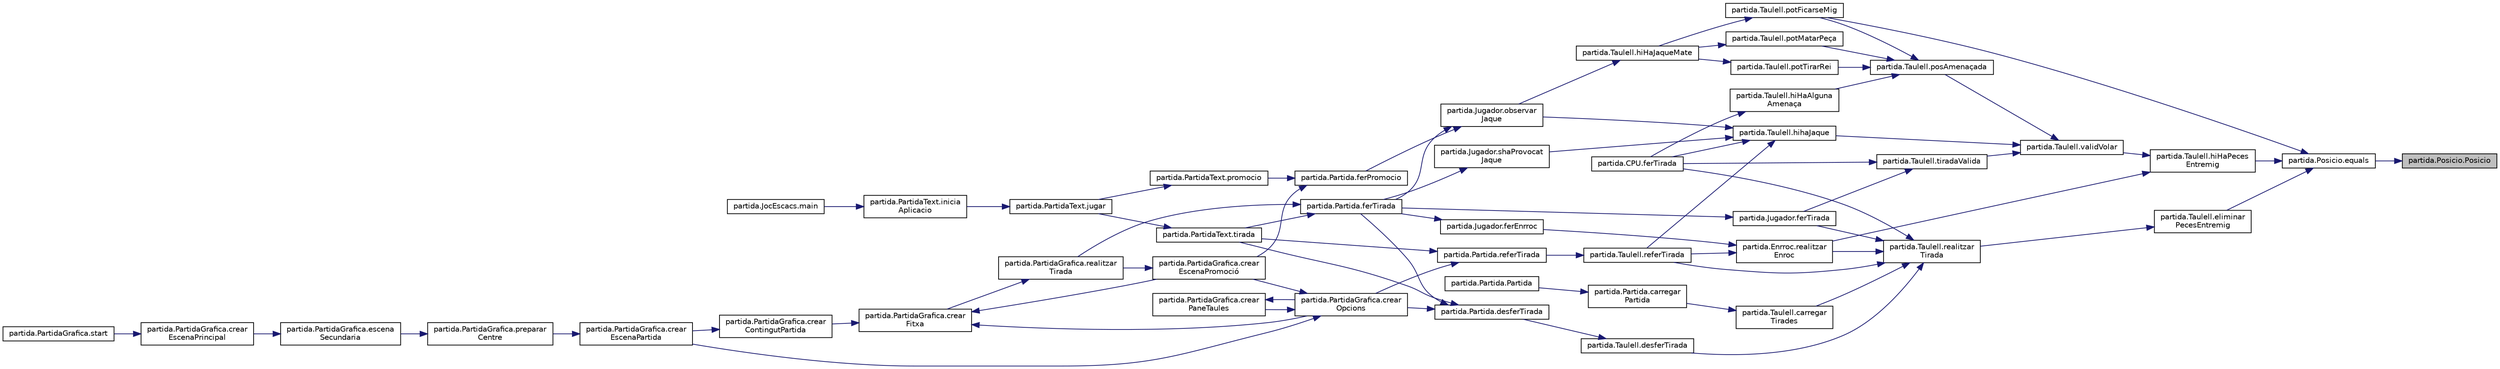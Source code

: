 digraph "partida.Posicio.Posicio"
{
 // LATEX_PDF_SIZE
  edge [fontname="Helvetica",fontsize="10",labelfontname="Helvetica",labelfontsize="10"];
  node [fontname="Helvetica",fontsize="10",shape=record];
  rankdir="RL";
  Node1 [label="partida.Posicio.Posicio",height=0.2,width=0.4,color="black", fillcolor="grey75", style="filled", fontcolor="black",tooltip="Genera una Posicó"];
  Node1 -> Node2 [dir="back",color="midnightblue",fontsize="10",style="solid"];
  Node2 [label="partida.Posicio.equals",height=0.2,width=0.4,color="black", fillcolor="white", style="filled",URL="$classpartida_1_1_posicio.html#aa01891d16f82607364885f2a26c8a41e",tooltip="Comparació de dues Posicions."];
  Node2 -> Node3 [dir="back",color="midnightblue",fontsize="10",style="solid"];
  Node3 [label="partida.Taulell.eliminar\lPecesEntremig",height=0.2,width=0.4,color="black", fillcolor="white", style="filled",URL="$classpartida_1_1_taulell.html#a9d656cbe63061fc7f477f31cfde9def3",tooltip="Comprova si hi ha peces entremig de la tirada i si n'hi ha les mata."];
  Node3 -> Node4 [dir="back",color="midnightblue",fontsize="10",style="solid"];
  Node4 [label="partida.Taulell.realitzar\lTirada",height=0.2,width=0.4,color="black", fillcolor="white", style="filled",URL="$classpartida_1_1_taulell.html#a09ac50dfdb6fefaf8accdcb61fe0e3cc",tooltip="Realitza la tirada t al taulell. Retorna un enter que s'incrementara si es maten peces enemigues."];
  Node4 -> Node5 [dir="back",color="midnightblue",fontsize="10",style="solid"];
  Node5 [label="partida.Taulell.carregar\lTirades",height=0.2,width=0.4,color="black", fillcolor="white", style="filled",URL="$classpartida_1_1_taulell.html#a3bc601f4d7f92cee6d09926e05c01c99",tooltip="Carrega les tirades realitzades en una partida anterior."];
  Node5 -> Node6 [dir="back",color="midnightblue",fontsize="10",style="solid"];
  Node6 [label="partida.Partida.carregar\lPartida",height=0.2,width=0.4,color="black", fillcolor="white", style="filled",URL="$classpartida_1_1_partida.html#a7e810e3152667dade3a39632a497e191",tooltip="Agafa les tirades que s'ha de fer del historia i les passa al taulell per a que es puguin realitzar."];
  Node6 -> Node7 [dir="back",color="midnightblue",fontsize="10",style="solid"];
  Node7 [label="partida.Partida.Partida",height=0.2,width=0.4,color="black", fillcolor="white", style="filled",URL="$classpartida_1_1_partida.html#a7c0cbdc23a559384ae5d21a08e4892ad",tooltip="Genera una partida carregada."];
  Node4 -> Node8 [dir="back",color="midnightblue",fontsize="10",style="solid"];
  Node8 [label="partida.Taulell.desferTirada",height=0.2,width=0.4,color="black", fillcolor="white", style="filled",URL="$classpartida_1_1_taulell.html#a48a9253f10ef386042de713c540c842d",tooltip="desfa la tirada que li entren"];
  Node8 -> Node9 [dir="back",color="midnightblue",fontsize="10",style="solid"];
  Node9 [label="partida.Partida.desferTirada",height=0.2,width=0.4,color="black", fillcolor="white", style="filled",URL="$classpartida_1_1_partida.html#a13f42a2dd7e8619b7d0fef296b587458",tooltip="Desfem l'última tirada."];
  Node9 -> Node10 [dir="back",color="midnightblue",fontsize="10",style="solid"];
  Node10 [label="partida.PartidaGrafica.crear\lOpcions",height=0.2,width=0.4,color="black", fillcolor="white", style="filled",URL="$classpartida_1_1_partida_grafica.html#adba25a1c270fb61aadd0c60b50569e0c",tooltip="Crea les opcions que es podran fer durant la partida."];
  Node10 -> Node11 [dir="back",color="midnightblue",fontsize="10",style="solid"];
  Node11 [label="partida.PartidaGrafica.crear\lEscenaPartida",height=0.2,width=0.4,color="black", fillcolor="white", style="filled",URL="$classpartida_1_1_partida_grafica.html#a3b11d63e2d592d926ef4ca45a4148dc7",tooltip="Crea l'escena partida."];
  Node11 -> Node12 [dir="back",color="midnightblue",fontsize="10",style="solid"];
  Node12 [label="partida.PartidaGrafica.preparar\lCentre",height=0.2,width=0.4,color="black", fillcolor="white", style="filled",URL="$classpartida_1_1_partida_grafica.html#a24051d5d02bee4cb623a58dd021c066e",tooltip="Es prepara el centre per l'escena secundaria."];
  Node12 -> Node13 [dir="back",color="midnightblue",fontsize="10",style="solid"];
  Node13 [label="partida.PartidaGrafica.escena\lSecundaria",height=0.2,width=0.4,color="black", fillcolor="white", style="filled",URL="$classpartida_1_1_partida_grafica.html#a32e9bb5299be820aef87ea3f58fda6bd",tooltip="Crea l'escena secundaria."];
  Node13 -> Node14 [dir="back",color="midnightblue",fontsize="10",style="solid"];
  Node14 [label="partida.PartidaGrafica.crear\lEscenaPrincipal",height=0.2,width=0.4,color="black", fillcolor="white", style="filled",URL="$classpartida_1_1_partida_grafica.html#a152d398be779196906064f031d898390",tooltip="Crea l'escena principal."];
  Node14 -> Node15 [dir="back",color="midnightblue",fontsize="10",style="solid"];
  Node15 [label="partida.PartidaGrafica.start",height=0.2,width=0.4,color="black", fillcolor="white", style="filled",URL="$classpartida_1_1_partida_grafica.html#a8861a2699c3708a4db945ab4c9087cb3",tooltip=" "];
  Node10 -> Node16 [dir="back",color="midnightblue",fontsize="10",style="solid"];
  Node16 [label="partida.PartidaGrafica.crear\lEscenaPromoció",height=0.2,width=0.4,color="black", fillcolor="white", style="filled",URL="$classpartida_1_1_partida_grafica.html#a8019015902aff562d5c2b747ccfe58c2",tooltip="Crea panell per fer la promoció"];
  Node16 -> Node17 [dir="back",color="midnightblue",fontsize="10",style="solid"];
  Node17 [label="partida.PartidaGrafica.realitzar\lTirada",height=0.2,width=0.4,color="black", fillcolor="white", style="filled",URL="$classpartida_1_1_partida_grafica.html#acb4c99e7ee645483ab9f9955d320b117",tooltip="Realitza una tirada."];
  Node17 -> Node18 [dir="back",color="midnightblue",fontsize="10",style="solid"];
  Node18 [label="partida.PartidaGrafica.crear\lFitxa",height=0.2,width=0.4,color="black", fillcolor="white", style="filled",URL="$classpartida_1_1_partida_grafica.html#ad79e50c713a3e043355a0f20f9cc5cea",tooltip="Crea la fitxa gràfica que anirà al taulell gràfic."];
  Node18 -> Node19 [dir="back",color="midnightblue",fontsize="10",style="solid"];
  Node19 [label="partida.PartidaGrafica.crear\lContingutPartida",height=0.2,width=0.4,color="black", fillcolor="white", style="filled",URL="$classpartida_1_1_partida_grafica.html#a591e5560274bfbc48b1981eced48ebae",tooltip="Crea el taulell i posiciona les peces."];
  Node19 -> Node11 [dir="back",color="midnightblue",fontsize="10",style="solid"];
  Node18 -> Node16 [dir="back",color="midnightblue",fontsize="10",style="solid"];
  Node18 -> Node10 [dir="back",color="midnightblue",fontsize="10",style="solid"];
  Node10 -> Node20 [dir="back",color="midnightblue",fontsize="10",style="solid"];
  Node20 [label="partida.PartidaGrafica.crear\lPaneTaules",height=0.2,width=0.4,color="black", fillcolor="white", style="filled",URL="$classpartida_1_1_partida_grafica.html#a5d30947acec27f26fe79c92f36ef7efc",tooltip="Crea un panell per acceptar/declinar les taules un cop s'han demanat."];
  Node20 -> Node10 [dir="back",color="midnightblue",fontsize="10",style="solid"];
  Node9 -> Node21 [dir="back",color="midnightblue",fontsize="10",style="solid"];
  Node21 [label="partida.Partida.ferTirada",height=0.2,width=0.4,color="black", fillcolor="white", style="filled",URL="$classpartida_1_1_partida.html#a7cf55f1cf2593fc89ce8f6bd26d14ad7",tooltip="Funció principal del programa: realitza una tirada un jugador."];
  Node21 -> Node17 [dir="back",color="midnightblue",fontsize="10",style="solid"];
  Node21 -> Node22 [dir="back",color="midnightblue",fontsize="10",style="solid"];
  Node22 [label="partida.PartidaText.tirada",height=0.2,width=0.4,color="black", fillcolor="white", style="filled",URL="$classpartida_1_1_partida_text.html#acc995d318d946fd2b8e0f16366797ded",tooltip="Gestiona la tirada."];
  Node22 -> Node23 [dir="back",color="midnightblue",fontsize="10",style="solid"];
  Node23 [label="partida.PartidaText.jugar",height=0.2,width=0.4,color="black", fillcolor="white", style="filled",URL="$classpartida_1_1_partida_text.html#a879caed244bc5c974313cd31faa75c6d",tooltip="Gestiona la partida."];
  Node23 -> Node24 [dir="back",color="midnightblue",fontsize="10",style="solid"];
  Node24 [label="partida.PartidaText.inicia\lAplicacio",height=0.2,width=0.4,color="black", fillcolor="white", style="filled",URL="$classpartida_1_1_partida_text.html#a02c8b096e88ca947f3956566b3fd4145",tooltip="Inicia el joc."];
  Node24 -> Node25 [dir="back",color="midnightblue",fontsize="10",style="solid"];
  Node25 [label="partida.JocEscacs.main",height=0.2,width=0.4,color="black", fillcolor="white", style="filled",URL="$classpartida_1_1_joc_escacs.html#a61412703510b43d5067b1aa19d45a85f",tooltip=" "];
  Node9 -> Node22 [dir="back",color="midnightblue",fontsize="10",style="solid"];
  Node4 -> Node26 [dir="back",color="midnightblue",fontsize="10",style="solid"];
  Node26 [label="partida.CPU.ferTirada",height=0.2,width=0.4,color="black", fillcolor="white", style="filled",URL="$classpartida_1_1_c_p_u.html#a0faa511637755fa4e4414e24fb7ac1e7",tooltip="Realitza l'acció de tirar una peça."];
  Node4 -> Node27 [dir="back",color="midnightblue",fontsize="10",style="solid"];
  Node27 [label="partida.Jugador.ferTirada",height=0.2,width=0.4,color="black", fillcolor="white", style="filled",URL="$classpartida_1_1_jugador.html#a6092f4063c6b8c6704000af4e48b93d1",tooltip="Fa totes les comprovacions per veure si la tirada entrada es valida o no i es realitza la tirada."];
  Node27 -> Node21 [dir="back",color="midnightblue",fontsize="10",style="solid"];
  Node4 -> Node28 [dir="back",color="midnightblue",fontsize="10",style="solid"];
  Node28 [label="partida.Enrroc.realitzar\lEnroc",height=0.2,width=0.4,color="black", fillcolor="white", style="filled",URL="$classpartida_1_1_enrroc.html#a64a9fd805519ebbfc8c4e35475ee6a33",tooltip="Realitza l'acció de l'Enrroc."];
  Node28 -> Node29 [dir="back",color="midnightblue",fontsize="10",style="solid"];
  Node29 [label="partida.Jugador.ferEnrroc",height=0.2,width=0.4,color="black", fillcolor="white", style="filled",URL="$classpartida_1_1_jugador.html#a3ce8b17ba5bda410c1242a56e595c7c9",tooltip="Fa totes les comprovacions per veure si l'enroc es valid o no i es realitza l'enroc si es valid."];
  Node29 -> Node21 [dir="back",color="midnightblue",fontsize="10",style="solid"];
  Node28 -> Node30 [dir="back",color="midnightblue",fontsize="10",style="solid"];
  Node30 [label="partida.Taulell.referTirada",height=0.2,width=0.4,color="black", fillcolor="white", style="filled",URL="$classpartida_1_1_taulell.html#a2adc26a7b1a5c1270710251eef03e356",tooltip="refem l'ultima jugada desfeta i guardem el resultat"];
  Node30 -> Node31 [dir="back",color="midnightblue",fontsize="10",style="solid"];
  Node31 [label="partida.Partida.referTirada",height=0.2,width=0.4,color="black", fillcolor="white", style="filled",URL="$classpartida_1_1_partida.html#aaf696f10a85b6371e29cd8ebad55afec",tooltip="Refem l'última tirada."];
  Node31 -> Node10 [dir="back",color="midnightblue",fontsize="10",style="solid"];
  Node31 -> Node22 [dir="back",color="midnightblue",fontsize="10",style="solid"];
  Node4 -> Node30 [dir="back",color="midnightblue",fontsize="10",style="solid"];
  Node2 -> Node32 [dir="back",color="midnightblue",fontsize="10",style="solid"];
  Node32 [label="partida.Taulell.hiHaPeces\lEntremig",height=0.2,width=0.4,color="black", fillcolor="white", style="filled",URL="$classpartida_1_1_taulell.html#adf258c45e95084068e09fe1d14e46fef",tooltip="Comprova si hi ha peces entremig de la tirada que es vol executar."];
  Node32 -> Node28 [dir="back",color="midnightblue",fontsize="10",style="solid"];
  Node32 -> Node33 [dir="back",color="midnightblue",fontsize="10",style="solid"];
  Node33 [label="partida.Taulell.validVolar",height=0.2,width=0.4,color="black", fillcolor="white", style="filled",URL="$classpartida_1_1_taulell.html#ab808f90adb948b95af87138809d0dd96",tooltip="Comprova que les habilitats de volar de la peça amb les que vol fer a la tirada."];
  Node33 -> Node34 [dir="back",color="midnightblue",fontsize="10",style="solid"];
  Node34 [label="partida.Taulell.hihaJaque",height=0.2,width=0.4,color="black", fillcolor="white", style="filled",URL="$classpartida_1_1_taulell.html#a242f8a083cf4e0811c89fe5d18f1f7d5",tooltip="Comprova si hi ha un jaque. Si hi ha jaque retorna la tirada que el fa."];
  Node34 -> Node26 [dir="back",color="midnightblue",fontsize="10",style="solid"];
  Node34 -> Node35 [dir="back",color="midnightblue",fontsize="10",style="solid"];
  Node35 [label="partida.Jugador.observar\lJaque",height=0.2,width=0.4,color="black", fillcolor="white", style="filled",URL="$classpartida_1_1_jugador.html#ac53fa68761b50599ea909693e303f659",tooltip="Comprova si hi ha un jaque i si hi ha escac i mat."];
  Node35 -> Node36 [dir="back",color="midnightblue",fontsize="10",style="solid"];
  Node36 [label="partida.Partida.ferPromocio",height=0.2,width=0.4,color="black", fillcolor="white", style="filled",URL="$classpartida_1_1_partida.html#a374be9645a67d840cd0e6743f20aa8b6",tooltip="Acció de promocionar una peça."];
  Node36 -> Node16 [dir="back",color="midnightblue",fontsize="10",style="solid"];
  Node36 -> Node37 [dir="back",color="midnightblue",fontsize="10",style="solid"];
  Node37 [label="partida.PartidaText.promocio",height=0.2,width=0.4,color="black", fillcolor="white", style="filled",URL="$classpartida_1_1_partida_text.html#a12815e3ba7061f1a1958d37317825f09",tooltip="Gestiona una promocio."];
  Node37 -> Node23 [dir="back",color="midnightblue",fontsize="10",style="solid"];
  Node35 -> Node21 [dir="back",color="midnightblue",fontsize="10",style="solid"];
  Node34 -> Node30 [dir="back",color="midnightblue",fontsize="10",style="solid"];
  Node34 -> Node38 [dir="back",color="midnightblue",fontsize="10",style="solid"];
  Node38 [label="partida.Jugador.shaProvocat\lJaque",height=0.2,width=0.4,color="black", fillcolor="white", style="filled",URL="$classpartida_1_1_jugador.html#a3b49298c1b8d60f39b802422e8f998d8",tooltip="Comprova si hi ha un jaque."];
  Node38 -> Node21 [dir="back",color="midnightblue",fontsize="10",style="solid"];
  Node33 -> Node39 [dir="back",color="midnightblue",fontsize="10",style="solid"];
  Node39 [label="partida.Taulell.posAmenaçada",height=0.2,width=0.4,color="black", fillcolor="white", style="filled",URL="$classpartida_1_1_taulell.html#a2a9e48e57503dab760f4a4510c143535",tooltip="Mira si la posició esta amenaçada una posició a partir d'una Peça."];
  Node39 -> Node40 [dir="back",color="midnightblue",fontsize="10",style="solid"];
  Node40 [label="partida.Taulell.hiHaAlguna\lAmenaça",height=0.2,width=0.4,color="black", fillcolor="white", style="filled",URL="$classpartida_1_1_taulell.html#af3c2b8715da3e8dfe2fab6baa7b37fa1",tooltip="Mira si les peces del equip contrari estan amenaçades."];
  Node40 -> Node26 [dir="back",color="midnightblue",fontsize="10",style="solid"];
  Node39 -> Node41 [dir="back",color="midnightblue",fontsize="10",style="solid"];
  Node41 [label="partida.Taulell.potFicarseMig",height=0.2,width=0.4,color="black", fillcolor="white", style="filled",URL="$classpartida_1_1_taulell.html#ac2a28921896a06e4a6177a0333501047",tooltip="Comprova si hi ha alguna peça que es pot ficar entre mig del recorregut de la tirada de jaque."];
  Node41 -> Node42 [dir="back",color="midnightblue",fontsize="10",style="solid"];
  Node42 [label="partida.Taulell.hiHaJaqueMate",height=0.2,width=0.4,color="black", fillcolor="white", style="filled",URL="$classpartida_1_1_taulell.html#a99a87caebeda6c8a7ed34599ca917987",tooltip="Comprova si hi ha un jaque mate. Si hi ha jaque mate retorna true."];
  Node42 -> Node35 [dir="back",color="midnightblue",fontsize="10",style="solid"];
  Node39 -> Node43 [dir="back",color="midnightblue",fontsize="10",style="solid"];
  Node43 [label="partida.Taulell.potMatarPeça",height=0.2,width=0.4,color="black", fillcolor="white", style="filled",URL="$classpartida_1_1_taulell.html#a499a69ce14f1afabde9c661e2947752c",tooltip="Mira si es pot matar la peça que està amenaçan el rei."];
  Node43 -> Node42 [dir="back",color="midnightblue",fontsize="10",style="solid"];
  Node39 -> Node44 [dir="back",color="midnightblue",fontsize="10",style="solid"];
  Node44 [label="partida.Taulell.potTirarRei",height=0.2,width=0.4,color="black", fillcolor="white", style="filled",URL="$classpartida_1_1_taulell.html#aea22c2fa511f0451076bfb16e29ff3e3",tooltip="Mira si el rei pot tirar a algun lloc estant amençat."];
  Node44 -> Node42 [dir="back",color="midnightblue",fontsize="10",style="solid"];
  Node33 -> Node45 [dir="back",color="midnightblue",fontsize="10",style="solid"];
  Node45 [label="partida.Taulell.tiradaValida",height=0.2,width=0.4,color="black", fillcolor="white", style="filled",URL="$classpartida_1_1_taulell.html#a378c7b029e0e64c33ecaa952fa584a31",tooltip="Fa totes les comprovacions per veure si la tirada entrada es valida o no."];
  Node45 -> Node26 [dir="back",color="midnightblue",fontsize="10",style="solid"];
  Node45 -> Node27 [dir="back",color="midnightblue",fontsize="10",style="solid"];
  Node2 -> Node41 [dir="back",color="midnightblue",fontsize="10",style="solid"];
}
